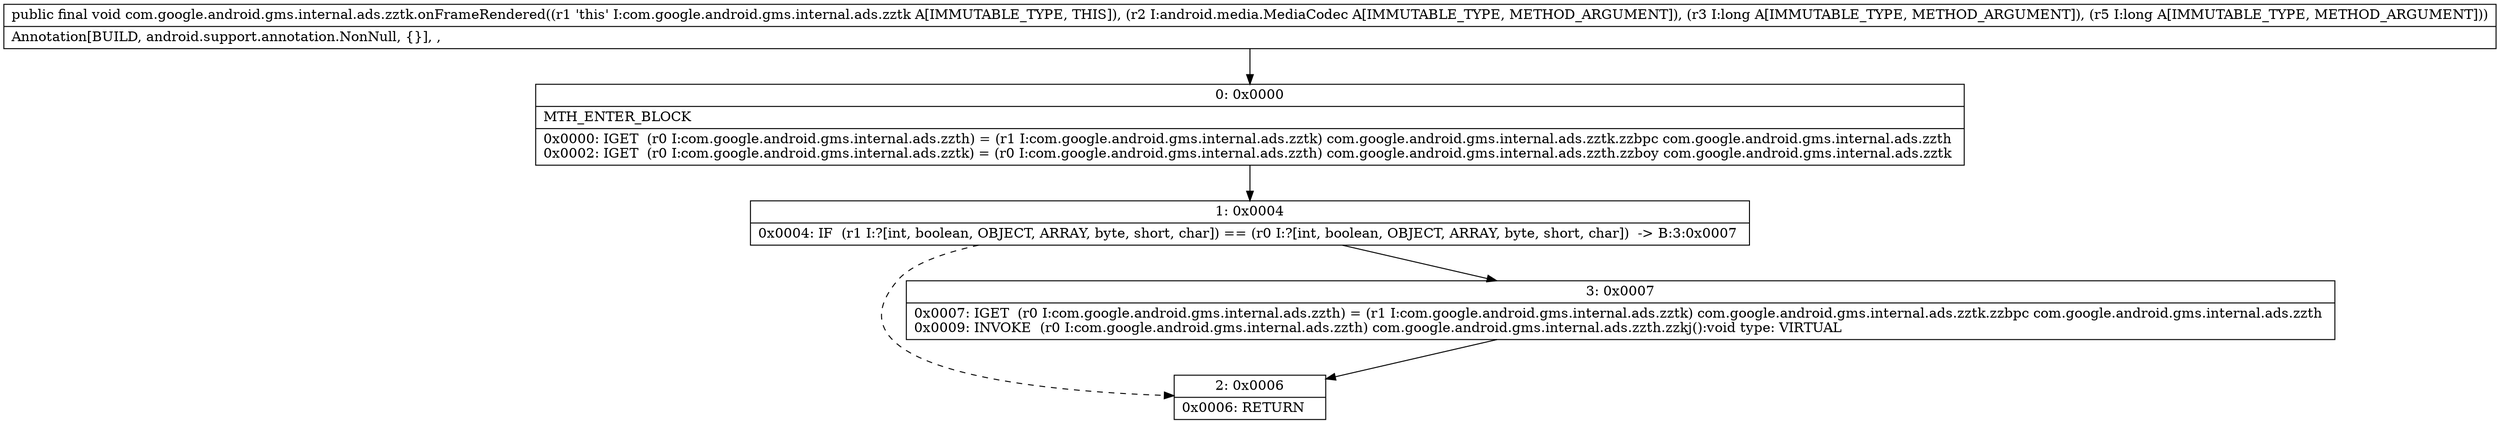 digraph "CFG forcom.google.android.gms.internal.ads.zztk.onFrameRendered(Landroid\/media\/MediaCodec;JJ)V" {
Node_0 [shape=record,label="{0\:\ 0x0000|MTH_ENTER_BLOCK\l|0x0000: IGET  (r0 I:com.google.android.gms.internal.ads.zzth) = (r1 I:com.google.android.gms.internal.ads.zztk) com.google.android.gms.internal.ads.zztk.zzbpc com.google.android.gms.internal.ads.zzth \l0x0002: IGET  (r0 I:com.google.android.gms.internal.ads.zztk) = (r0 I:com.google.android.gms.internal.ads.zzth) com.google.android.gms.internal.ads.zzth.zzboy com.google.android.gms.internal.ads.zztk \l}"];
Node_1 [shape=record,label="{1\:\ 0x0004|0x0004: IF  (r1 I:?[int, boolean, OBJECT, ARRAY, byte, short, char]) == (r0 I:?[int, boolean, OBJECT, ARRAY, byte, short, char])  \-\> B:3:0x0007 \l}"];
Node_2 [shape=record,label="{2\:\ 0x0006|0x0006: RETURN   \l}"];
Node_3 [shape=record,label="{3\:\ 0x0007|0x0007: IGET  (r0 I:com.google.android.gms.internal.ads.zzth) = (r1 I:com.google.android.gms.internal.ads.zztk) com.google.android.gms.internal.ads.zztk.zzbpc com.google.android.gms.internal.ads.zzth \l0x0009: INVOKE  (r0 I:com.google.android.gms.internal.ads.zzth) com.google.android.gms.internal.ads.zzth.zzkj():void type: VIRTUAL \l}"];
MethodNode[shape=record,label="{public final void com.google.android.gms.internal.ads.zztk.onFrameRendered((r1 'this' I:com.google.android.gms.internal.ads.zztk A[IMMUTABLE_TYPE, THIS]), (r2 I:android.media.MediaCodec A[IMMUTABLE_TYPE, METHOD_ARGUMENT]), (r3 I:long A[IMMUTABLE_TYPE, METHOD_ARGUMENT]), (r5 I:long A[IMMUTABLE_TYPE, METHOD_ARGUMENT]))  | Annotation[BUILD, android.support.annotation.NonNull, \{\}], , \l}"];
MethodNode -> Node_0;
Node_0 -> Node_1;
Node_1 -> Node_2[style=dashed];
Node_1 -> Node_3;
Node_3 -> Node_2;
}

